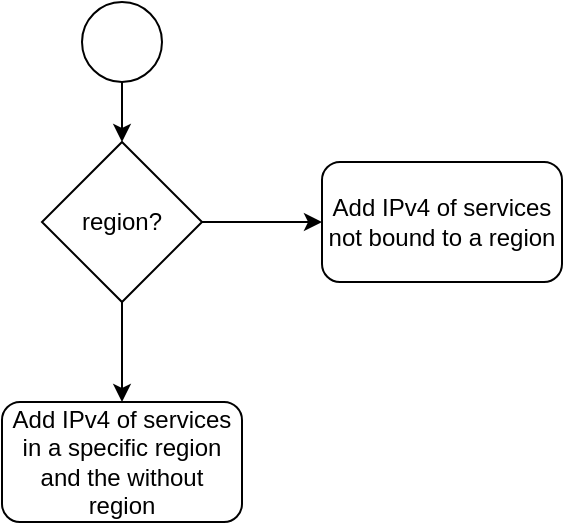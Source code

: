 <mxfile version="20.3.7" type="device"><diagram id="7rKXnvx44ifovmXJDkm2" name="Pagina-1"><mxGraphModel dx="813" dy="431" grid="1" gridSize="10" guides="1" tooltips="1" connect="1" arrows="1" fold="1" page="1" pageScale="1" pageWidth="827" pageHeight="1169" math="0" shadow="0"><root><mxCell id="0"/><mxCell id="1" parent="0"/><mxCell id="PS2Qmh_Az2LysU3h-ZnJ-3" style="edgeStyle=orthogonalEdgeStyle;rounded=0;orthogonalLoop=1;jettySize=auto;html=1;entryX=0.5;entryY=0;entryDx=0;entryDy=0;" edge="1" parent="1" source="PS2Qmh_Az2LysU3h-ZnJ-1" target="PS2Qmh_Az2LysU3h-ZnJ-2"><mxGeometry relative="1" as="geometry"/></mxCell><mxCell id="PS2Qmh_Az2LysU3h-ZnJ-1" value="" style="ellipse;whiteSpace=wrap;html=1;aspect=fixed;" vertex="1" parent="1"><mxGeometry x="440" y="120" width="40" height="40" as="geometry"/></mxCell><mxCell id="PS2Qmh_Az2LysU3h-ZnJ-5" style="edgeStyle=orthogonalEdgeStyle;rounded=0;orthogonalLoop=1;jettySize=auto;html=1;" edge="1" parent="1" source="PS2Qmh_Az2LysU3h-ZnJ-2" target="PS2Qmh_Az2LysU3h-ZnJ-8"><mxGeometry relative="1" as="geometry"><mxPoint x="550" y="230" as="targetPoint"/></mxGeometry></mxCell><mxCell id="PS2Qmh_Az2LysU3h-ZnJ-7" style="edgeStyle=orthogonalEdgeStyle;rounded=0;orthogonalLoop=1;jettySize=auto;html=1;" edge="1" parent="1" source="PS2Qmh_Az2LysU3h-ZnJ-2" target="PS2Qmh_Az2LysU3h-ZnJ-6"><mxGeometry relative="1" as="geometry"/></mxCell><mxCell id="PS2Qmh_Az2LysU3h-ZnJ-2" value="region?" style="rhombus;whiteSpace=wrap;html=1;" vertex="1" parent="1"><mxGeometry x="420" y="190" width="80" height="80" as="geometry"/></mxCell><mxCell id="PS2Qmh_Az2LysU3h-ZnJ-6" value="Add IPv4 of services in a specific region and the without region" style="rounded=1;whiteSpace=wrap;html=1;" vertex="1" parent="1"><mxGeometry x="400" y="320" width="120" height="60" as="geometry"/></mxCell><mxCell id="PS2Qmh_Az2LysU3h-ZnJ-8" value="Add IPv4 of services not bound to a region" style="rounded=1;whiteSpace=wrap;html=1;" vertex="1" parent="1"><mxGeometry x="560" y="200" width="120" height="60" as="geometry"/></mxCell></root></mxGraphModel></diagram></mxfile>